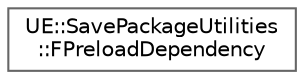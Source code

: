 digraph "Graphical Class Hierarchy"
{
 // INTERACTIVE_SVG=YES
 // LATEX_PDF_SIZE
  bgcolor="transparent";
  edge [fontname=Helvetica,fontsize=10,labelfontname=Helvetica,labelfontsize=10];
  node [fontname=Helvetica,fontsize=10,shape=box,height=0.2,width=0.4];
  rankdir="LR";
  Node0 [id="Node000000",label="UE::SavePackageUtilities\l::FPreloadDependency",height=0.2,width=0.4,color="grey40", fillcolor="white", style="filled",URL="$df/da4/structUE_1_1SavePackageUtilities_1_1FPreloadDependency.html",tooltip="A dependency in a runtime cook package from the load phase (create or serialize) of one object to the..."];
}
